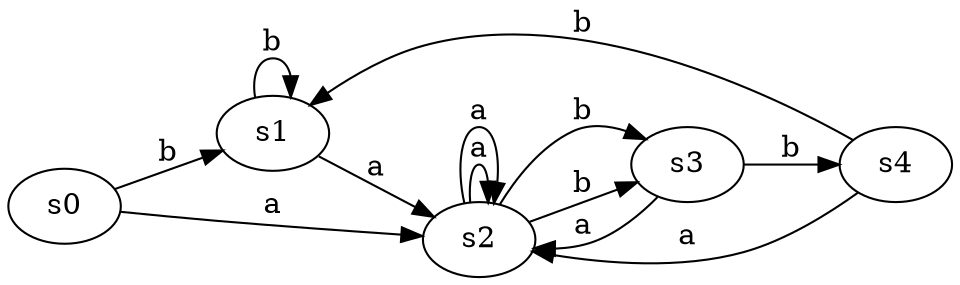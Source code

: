 digraph G {
rankdir = LR;
"s0" -> "s1"[label="b"];
"s0" -> "s2"[label="a"];
"s1" -> "s1"[label="b"];
"s1" -> "s2"[label="a"];
"s2" -> "s3"[label="b"];
"s2" -> "s2"[label="a"];
"s3" -> "s4"[label="b"];
"s3" -> "s2"[label="a"];
"s2" -> "s3"[label="b"];
"s2" -> "s2"[label="a"];
"s4" -> "s1"[label="b"];
"s4" -> "s2"[label="a"];
}

